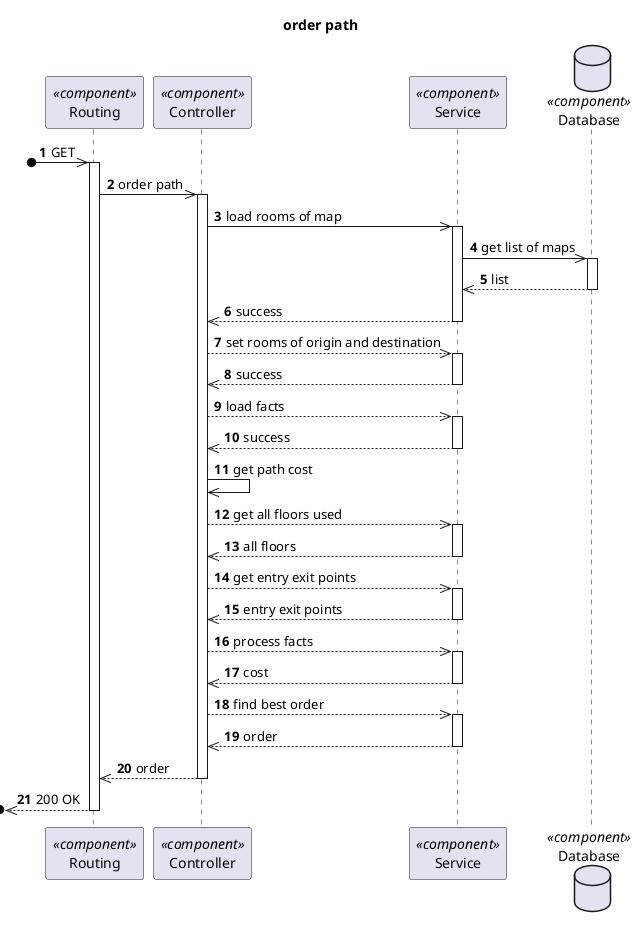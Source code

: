 @startuml Process View - Level 3

autonumber
skinparam packageStyle rect

title order path

participant "Routing" as routing <<component>>
participant "Controller" as controller <<component>>
participant "Service" as service <<component>>
database "Database" as db <<component>>

?o->> routing : GET
activate routing
routing ->> controller : order path

activate controller

controller ->> service : load rooms of map

activate service
service ->> db : get list of maps

activate db
db -->> service : list
deactivate db

service -->> controller : success
deactivate service

controller -->> service : set rooms of origin and destination
activate service
service -->> controller : success
deactivate service

controller -->> service : load facts

activate service
service -->> controller : success
deactivate service

controller ->> controller : get path cost

controller -->> service : get all floors used
activate service
service -->> controller : all floors
deactivate service

controller -->> service : get entry exit points
activate service
service -->> controller : entry exit points
deactivate service

controller -->> service : process facts
activate service
service -->> controller : cost
deactivate service

controller -->> service : find best order
activate service
service -->> controller : order
deactivate service




controller -->> routing : order
deactivate controller

?o<<-- routing : 200 OK
deactivate routing

@enduml
